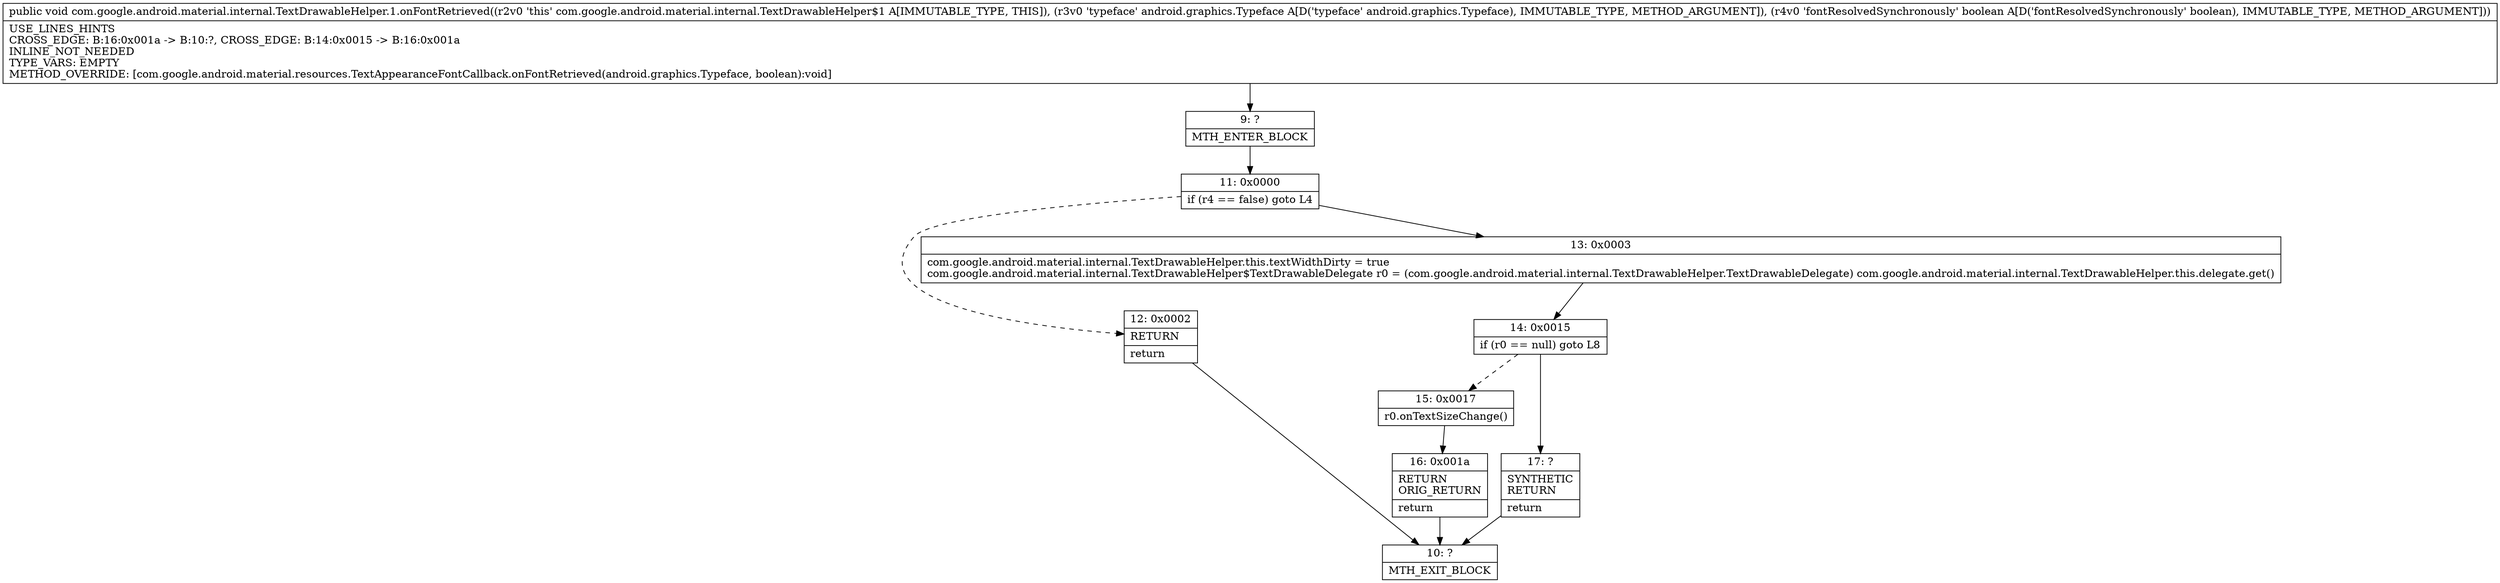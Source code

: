 digraph "CFG forcom.google.android.material.internal.TextDrawableHelper.1.onFontRetrieved(Landroid\/graphics\/Typeface;Z)V" {
Node_9 [shape=record,label="{9\:\ ?|MTH_ENTER_BLOCK\l}"];
Node_11 [shape=record,label="{11\:\ 0x0000|if (r4 == false) goto L4\l}"];
Node_12 [shape=record,label="{12\:\ 0x0002|RETURN\l|return\l}"];
Node_10 [shape=record,label="{10\:\ ?|MTH_EXIT_BLOCK\l}"];
Node_13 [shape=record,label="{13\:\ 0x0003|com.google.android.material.internal.TextDrawableHelper.this.textWidthDirty = true\lcom.google.android.material.internal.TextDrawableHelper$TextDrawableDelegate r0 = (com.google.android.material.internal.TextDrawableHelper.TextDrawableDelegate) com.google.android.material.internal.TextDrawableHelper.this.delegate.get()\l}"];
Node_14 [shape=record,label="{14\:\ 0x0015|if (r0 == null) goto L8\l}"];
Node_15 [shape=record,label="{15\:\ 0x0017|r0.onTextSizeChange()\l}"];
Node_16 [shape=record,label="{16\:\ 0x001a|RETURN\lORIG_RETURN\l|return\l}"];
Node_17 [shape=record,label="{17\:\ ?|SYNTHETIC\lRETURN\l|return\l}"];
MethodNode[shape=record,label="{public void com.google.android.material.internal.TextDrawableHelper.1.onFontRetrieved((r2v0 'this' com.google.android.material.internal.TextDrawableHelper$1 A[IMMUTABLE_TYPE, THIS]), (r3v0 'typeface' android.graphics.Typeface A[D('typeface' android.graphics.Typeface), IMMUTABLE_TYPE, METHOD_ARGUMENT]), (r4v0 'fontResolvedSynchronously' boolean A[D('fontResolvedSynchronously' boolean), IMMUTABLE_TYPE, METHOD_ARGUMENT]))  | USE_LINES_HINTS\lCROSS_EDGE: B:16:0x001a \-\> B:10:?, CROSS_EDGE: B:14:0x0015 \-\> B:16:0x001a\lINLINE_NOT_NEEDED\lTYPE_VARS: EMPTY\lMETHOD_OVERRIDE: [com.google.android.material.resources.TextAppearanceFontCallback.onFontRetrieved(android.graphics.Typeface, boolean):void]\l}"];
MethodNode -> Node_9;Node_9 -> Node_11;
Node_11 -> Node_12[style=dashed];
Node_11 -> Node_13;
Node_12 -> Node_10;
Node_13 -> Node_14;
Node_14 -> Node_15[style=dashed];
Node_14 -> Node_17;
Node_15 -> Node_16;
Node_16 -> Node_10;
Node_17 -> Node_10;
}

